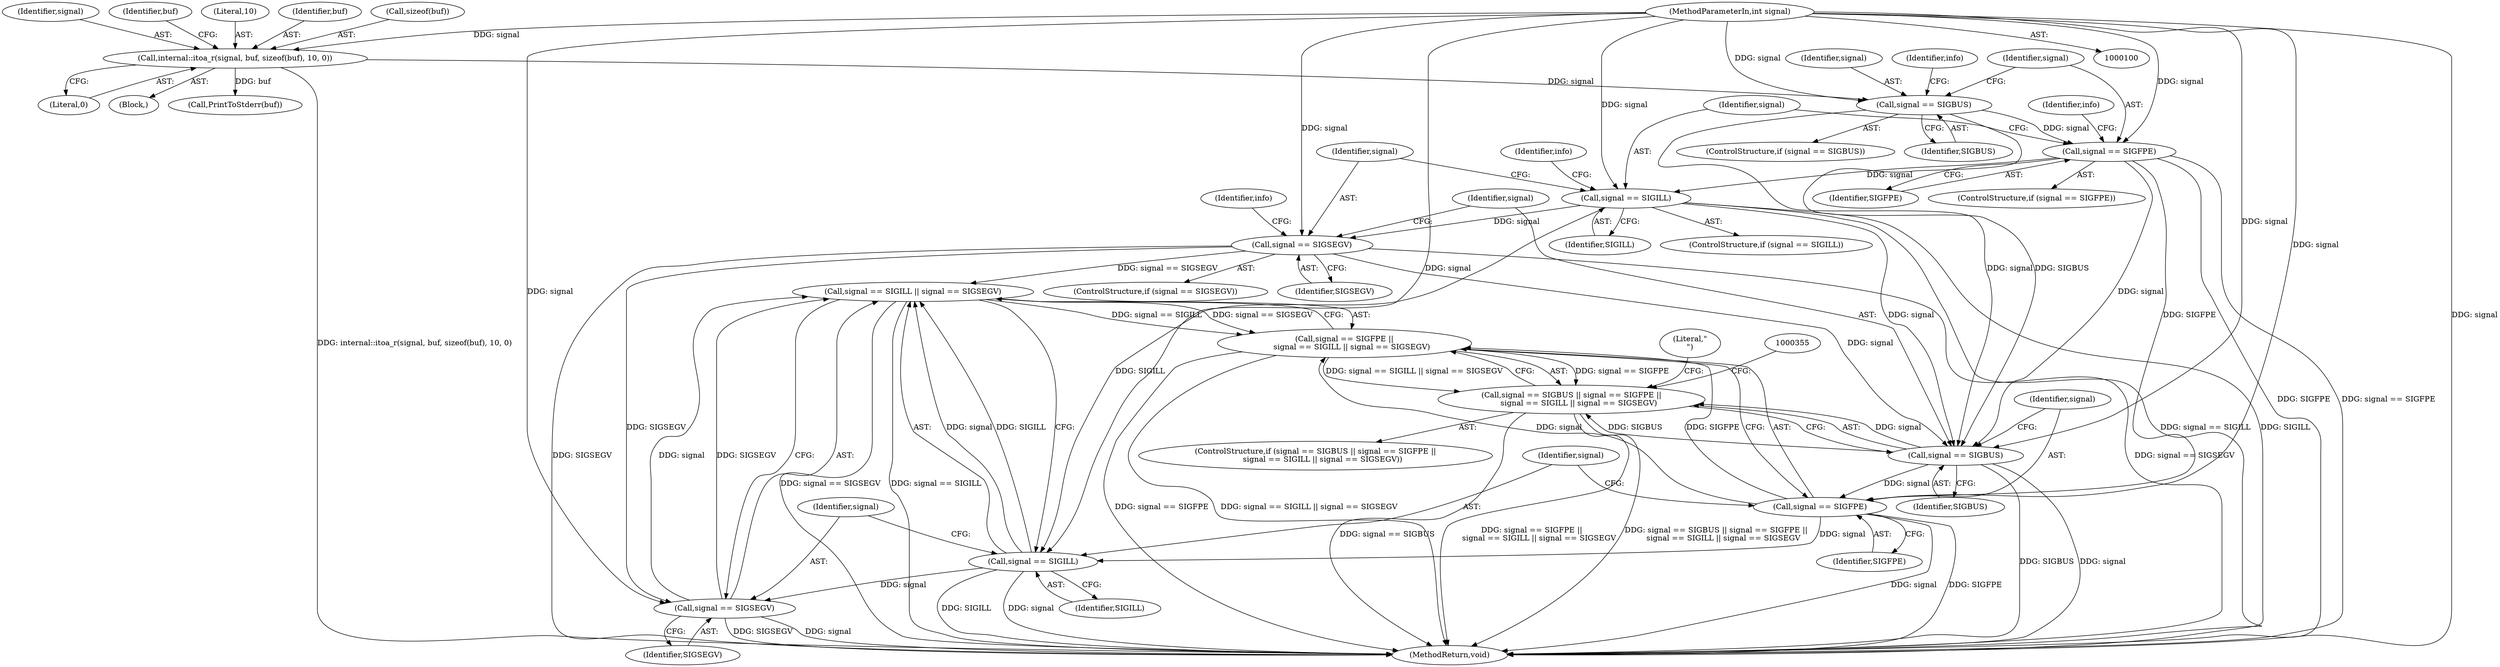 digraph "0_Chrome_805eabb91d386c86bd64336c7643f6dfa864151d@API" {
"1000345" [label="(Call,signal == SIGILL || signal == SIGSEGV)"];
"1000346" [label="(Call,signal == SIGILL)"];
"1000342" [label="(Call,signal == SIGFPE)"];
"1000338" [label="(Call,signal == SIGBUS)"];
"1000312" [label="(Call,signal == SIGSEGV)"];
"1000241" [label="(Call,signal == SIGILL)"];
"1000161" [label="(Call,signal == SIGFPE)"];
"1000126" [label="(Call,signal == SIGBUS)"];
"1000116" [label="(Call,internal::itoa_r(signal, buf, sizeof(buf), 10, 0))"];
"1000101" [label="(MethodParameterIn,int signal)"];
"1000349" [label="(Call,signal == SIGSEGV)"];
"1000341" [label="(Call,signal == SIGFPE ||\n      signal == SIGILL || signal == SIGSEGV)"];
"1000337" [label="(Call,signal == SIGBUS || signal == SIGFPE ||\n      signal == SIGILL || signal == SIGSEGV)"];
"1000312" [label="(Call,signal == SIGSEGV)"];
"1000347" [label="(Identifier,signal)"];
"1000124" [label="(Identifier,buf)"];
"1000351" [label="(Identifier,SIGSEGV)"];
"1000121" [label="(Literal,10)"];
"1000126" [label="(Call,signal == SIGBUS)"];
"1000339" [label="(Identifier,signal)"];
"1000160" [label="(ControlStructure,if (signal == SIGFPE))"];
"1000162" [label="(Identifier,signal)"];
"1000349" [label="(Call,signal == SIGSEGV)"];
"1000122" [label="(Literal,0)"];
"1000101" [label="(MethodParameterIn,int signal)"];
"1000340" [label="(Identifier,SIGBUS)"];
"1000241" [label="(Call,signal == SIGILL)"];
"1000127" [label="(Identifier,signal)"];
"1000118" [label="(Identifier,buf)"];
"1000342" [label="(Call,signal == SIGFPE)"];
"1000311" [label="(ControlStructure,if (signal == SIGSEGV))"];
"1000243" [label="(Identifier,SIGILL)"];
"1000119" [label="(Call,sizeof(buf))"];
"1000125" [label="(ControlStructure,if (signal == SIGBUS))"];
"1000242" [label="(Identifier,signal)"];
"1000163" [label="(Identifier,SIGFPE)"];
"1000161" [label="(Call,signal == SIGFPE)"];
"1000367" [label="(Literal,\"\n\")"];
"1000343" [label="(Identifier,signal)"];
"1000313" [label="(Identifier,signal)"];
"1000336" [label="(ControlStructure,if (signal == SIGBUS || signal == SIGFPE ||\n      signal == SIGILL || signal == SIGSEGV))"];
"1000350" [label="(Identifier,signal)"];
"1000337" [label="(Call,signal == SIGBUS || signal == SIGFPE ||\n      signal == SIGILL || signal == SIGSEGV)"];
"1000104" [label="(Block,)"];
"1000341" [label="(Call,signal == SIGFPE ||\n      signal == SIGILL || signal == SIGSEGV)"];
"1000345" [label="(Call,signal == SIGILL || signal == SIGSEGV)"];
"1000338" [label="(Call,signal == SIGBUS)"];
"1000319" [label="(Identifier,info)"];
"1000128" [label="(Identifier,SIGBUS)"];
"1000133" [label="(Identifier,info)"];
"1000116" [label="(Call,internal::itoa_r(signal, buf, sizeof(buf), 10, 0))"];
"1000123" [label="(Call,PrintToStderr(buf))"];
"1000346" [label="(Call,signal == SIGILL)"];
"1000445" [label="(MethodReturn,void)"];
"1000314" [label="(Identifier,SIGSEGV)"];
"1000344" [label="(Identifier,SIGFPE)"];
"1000240" [label="(ControlStructure,if (signal == SIGILL))"];
"1000348" [label="(Identifier,SIGILL)"];
"1000117" [label="(Identifier,signal)"];
"1000168" [label="(Identifier,info)"];
"1000248" [label="(Identifier,info)"];
"1000345" -> "1000341"  [label="AST: "];
"1000345" -> "1000346"  [label="CFG: "];
"1000345" -> "1000349"  [label="CFG: "];
"1000346" -> "1000345"  [label="AST: "];
"1000349" -> "1000345"  [label="AST: "];
"1000341" -> "1000345"  [label="CFG: "];
"1000345" -> "1000445"  [label="DDG: signal == SIGSEGV"];
"1000345" -> "1000445"  [label="DDG: signal == SIGILL"];
"1000345" -> "1000341"  [label="DDG: signal == SIGILL"];
"1000345" -> "1000341"  [label="DDG: signal == SIGSEGV"];
"1000346" -> "1000345"  [label="DDG: signal"];
"1000346" -> "1000345"  [label="DDG: SIGILL"];
"1000349" -> "1000345"  [label="DDG: signal"];
"1000349" -> "1000345"  [label="DDG: SIGSEGV"];
"1000312" -> "1000345"  [label="DDG: signal == SIGSEGV"];
"1000346" -> "1000348"  [label="CFG: "];
"1000347" -> "1000346"  [label="AST: "];
"1000348" -> "1000346"  [label="AST: "];
"1000350" -> "1000346"  [label="CFG: "];
"1000346" -> "1000445"  [label="DDG: SIGILL"];
"1000346" -> "1000445"  [label="DDG: signal"];
"1000342" -> "1000346"  [label="DDG: signal"];
"1000101" -> "1000346"  [label="DDG: signal"];
"1000241" -> "1000346"  [label="DDG: SIGILL"];
"1000346" -> "1000349"  [label="DDG: signal"];
"1000342" -> "1000341"  [label="AST: "];
"1000342" -> "1000344"  [label="CFG: "];
"1000343" -> "1000342"  [label="AST: "];
"1000344" -> "1000342"  [label="AST: "];
"1000347" -> "1000342"  [label="CFG: "];
"1000341" -> "1000342"  [label="CFG: "];
"1000342" -> "1000445"  [label="DDG: SIGFPE"];
"1000342" -> "1000445"  [label="DDG: signal"];
"1000342" -> "1000341"  [label="DDG: signal"];
"1000342" -> "1000341"  [label="DDG: SIGFPE"];
"1000338" -> "1000342"  [label="DDG: signal"];
"1000101" -> "1000342"  [label="DDG: signal"];
"1000161" -> "1000342"  [label="DDG: SIGFPE"];
"1000338" -> "1000337"  [label="AST: "];
"1000338" -> "1000340"  [label="CFG: "];
"1000339" -> "1000338"  [label="AST: "];
"1000340" -> "1000338"  [label="AST: "];
"1000343" -> "1000338"  [label="CFG: "];
"1000337" -> "1000338"  [label="CFG: "];
"1000338" -> "1000445"  [label="DDG: signal"];
"1000338" -> "1000445"  [label="DDG: SIGBUS"];
"1000338" -> "1000337"  [label="DDG: signal"];
"1000338" -> "1000337"  [label="DDG: SIGBUS"];
"1000312" -> "1000338"  [label="DDG: signal"];
"1000126" -> "1000338"  [label="DDG: signal"];
"1000126" -> "1000338"  [label="DDG: SIGBUS"];
"1000241" -> "1000338"  [label="DDG: signal"];
"1000161" -> "1000338"  [label="DDG: signal"];
"1000101" -> "1000338"  [label="DDG: signal"];
"1000312" -> "1000311"  [label="AST: "];
"1000312" -> "1000314"  [label="CFG: "];
"1000313" -> "1000312"  [label="AST: "];
"1000314" -> "1000312"  [label="AST: "];
"1000319" -> "1000312"  [label="CFG: "];
"1000339" -> "1000312"  [label="CFG: "];
"1000312" -> "1000445"  [label="DDG: signal == SIGSEGV"];
"1000312" -> "1000445"  [label="DDG: SIGSEGV"];
"1000241" -> "1000312"  [label="DDG: signal"];
"1000101" -> "1000312"  [label="DDG: signal"];
"1000312" -> "1000349"  [label="DDG: SIGSEGV"];
"1000241" -> "1000240"  [label="AST: "];
"1000241" -> "1000243"  [label="CFG: "];
"1000242" -> "1000241"  [label="AST: "];
"1000243" -> "1000241"  [label="AST: "];
"1000248" -> "1000241"  [label="CFG: "];
"1000313" -> "1000241"  [label="CFG: "];
"1000241" -> "1000445"  [label="DDG: signal == SIGILL"];
"1000241" -> "1000445"  [label="DDG: SIGILL"];
"1000161" -> "1000241"  [label="DDG: signal"];
"1000101" -> "1000241"  [label="DDG: signal"];
"1000161" -> "1000160"  [label="AST: "];
"1000161" -> "1000163"  [label="CFG: "];
"1000162" -> "1000161"  [label="AST: "];
"1000163" -> "1000161"  [label="AST: "];
"1000168" -> "1000161"  [label="CFG: "];
"1000242" -> "1000161"  [label="CFG: "];
"1000161" -> "1000445"  [label="DDG: SIGFPE"];
"1000161" -> "1000445"  [label="DDG: signal == SIGFPE"];
"1000126" -> "1000161"  [label="DDG: signal"];
"1000101" -> "1000161"  [label="DDG: signal"];
"1000126" -> "1000125"  [label="AST: "];
"1000126" -> "1000128"  [label="CFG: "];
"1000127" -> "1000126"  [label="AST: "];
"1000128" -> "1000126"  [label="AST: "];
"1000133" -> "1000126"  [label="CFG: "];
"1000162" -> "1000126"  [label="CFG: "];
"1000116" -> "1000126"  [label="DDG: signal"];
"1000101" -> "1000126"  [label="DDG: signal"];
"1000116" -> "1000104"  [label="AST: "];
"1000116" -> "1000122"  [label="CFG: "];
"1000117" -> "1000116"  [label="AST: "];
"1000118" -> "1000116"  [label="AST: "];
"1000119" -> "1000116"  [label="AST: "];
"1000121" -> "1000116"  [label="AST: "];
"1000122" -> "1000116"  [label="AST: "];
"1000124" -> "1000116"  [label="CFG: "];
"1000116" -> "1000445"  [label="DDG: internal::itoa_r(signal, buf, sizeof(buf), 10, 0)"];
"1000101" -> "1000116"  [label="DDG: signal"];
"1000116" -> "1000123"  [label="DDG: buf"];
"1000101" -> "1000100"  [label="AST: "];
"1000101" -> "1000445"  [label="DDG: signal"];
"1000101" -> "1000349"  [label="DDG: signal"];
"1000349" -> "1000351"  [label="CFG: "];
"1000350" -> "1000349"  [label="AST: "];
"1000351" -> "1000349"  [label="AST: "];
"1000349" -> "1000445"  [label="DDG: SIGSEGV"];
"1000349" -> "1000445"  [label="DDG: signal"];
"1000341" -> "1000337"  [label="AST: "];
"1000337" -> "1000341"  [label="CFG: "];
"1000341" -> "1000445"  [label="DDG: signal == SIGFPE"];
"1000341" -> "1000445"  [label="DDG: signal == SIGILL || signal == SIGSEGV"];
"1000341" -> "1000337"  [label="DDG: signal == SIGFPE"];
"1000341" -> "1000337"  [label="DDG: signal == SIGILL || signal == SIGSEGV"];
"1000337" -> "1000336"  [label="AST: "];
"1000355" -> "1000337"  [label="CFG: "];
"1000367" -> "1000337"  [label="CFG: "];
"1000337" -> "1000445"  [label="DDG: signal == SIGBUS"];
"1000337" -> "1000445"  [label="DDG: signal == SIGFPE ||\n      signal == SIGILL || signal == SIGSEGV"];
"1000337" -> "1000445"  [label="DDG: signal == SIGBUS || signal == SIGFPE ||\n      signal == SIGILL || signal == SIGSEGV"];
}
